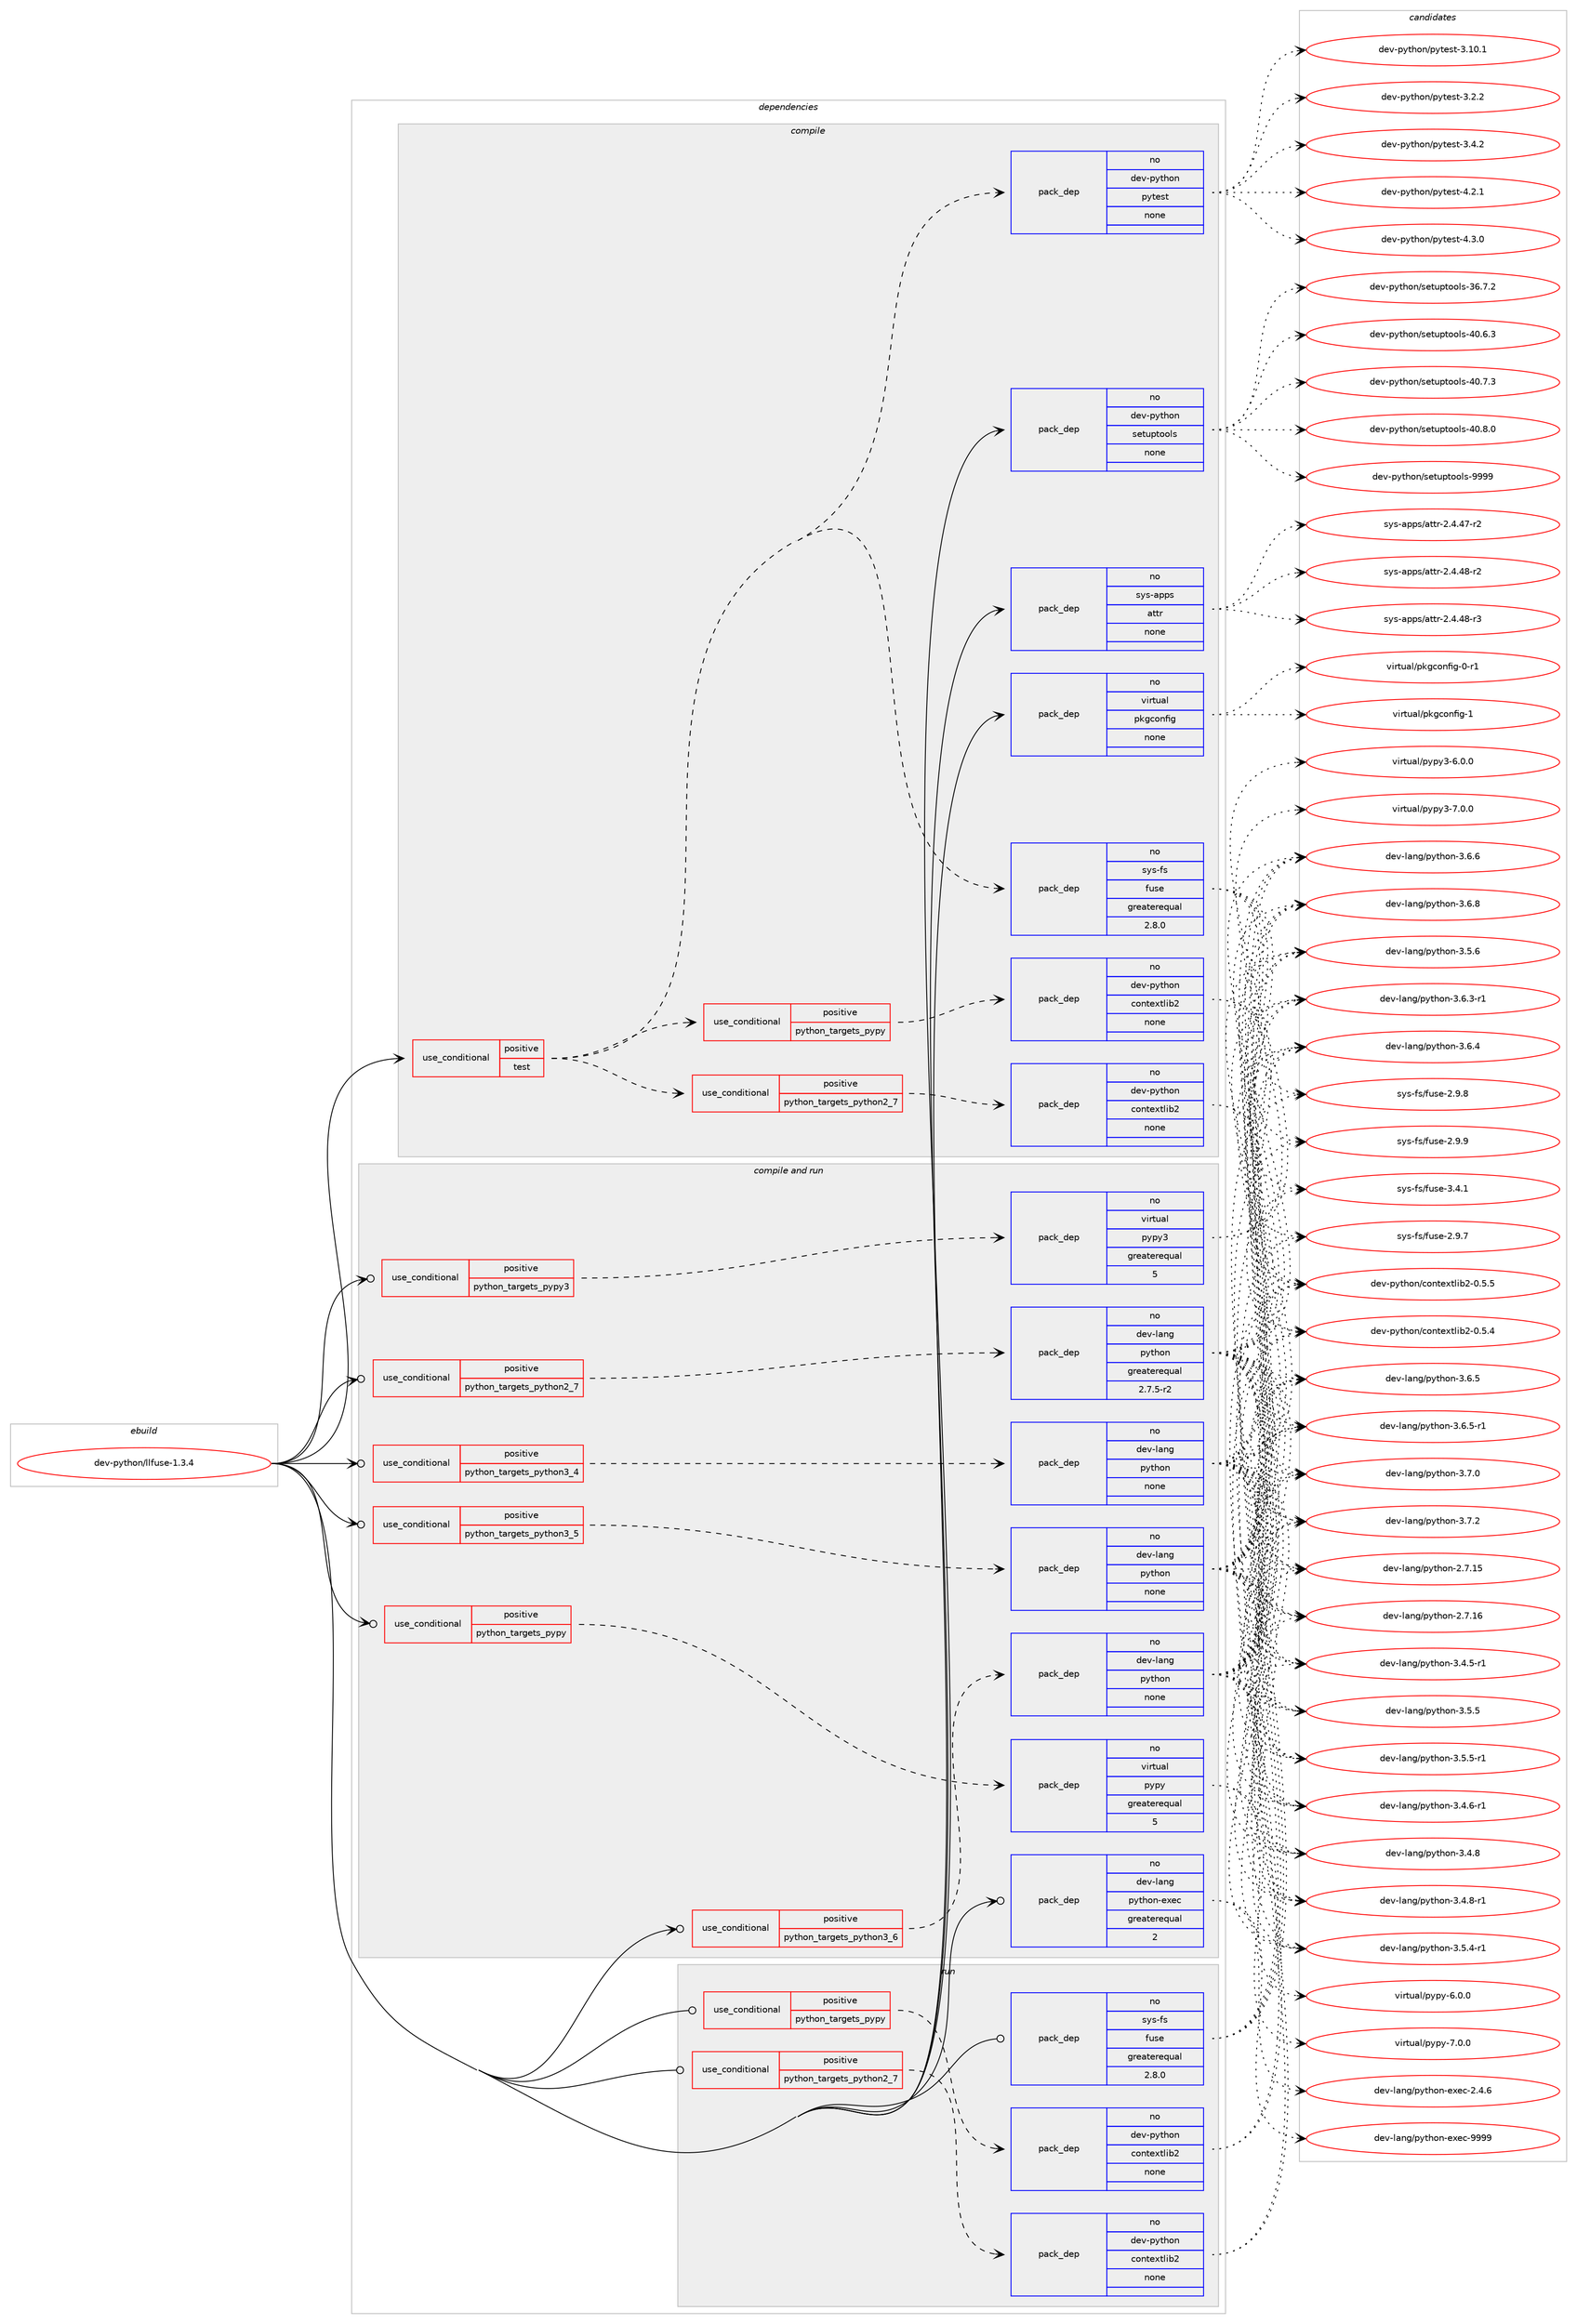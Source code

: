 digraph prolog {

# *************
# Graph options
# *************

newrank=true;
concentrate=true;
compound=true;
graph [rankdir=LR,fontname=Helvetica,fontsize=10,ranksep=1.5];#, ranksep=2.5, nodesep=0.2];
edge  [arrowhead=vee];
node  [fontname=Helvetica,fontsize=10];

# **********
# The ebuild
# **********

subgraph cluster_leftcol {
color=gray;
rank=same;
label=<<i>ebuild</i>>;
id [label="dev-python/llfuse-1.3.4", color=red, width=4, href="../dev-python/llfuse-1.3.4.svg"];
}

# ****************
# The dependencies
# ****************

subgraph cluster_midcol {
color=gray;
label=<<i>dependencies</i>>;
subgraph cluster_compile {
fillcolor="#eeeeee";
style=filled;
label=<<i>compile</i>>;
subgraph cond376993 {
dependency1417438 [label=<<TABLE BORDER="0" CELLBORDER="1" CELLSPACING="0" CELLPADDING="4"><TR><TD ROWSPAN="3" CELLPADDING="10">use_conditional</TD></TR><TR><TD>positive</TD></TR><TR><TD>test</TD></TR></TABLE>>, shape=none, color=red];
subgraph pack1017172 {
dependency1417439 [label=<<TABLE BORDER="0" CELLBORDER="1" CELLSPACING="0" CELLPADDING="4" WIDTH="220"><TR><TD ROWSPAN="6" CELLPADDING="30">pack_dep</TD></TR><TR><TD WIDTH="110">no</TD></TR><TR><TD>sys-fs</TD></TR><TR><TD>fuse</TD></TR><TR><TD>greaterequal</TD></TR><TR><TD>2.8.0</TD></TR></TABLE>>, shape=none, color=blue];
}
dependency1417438:e -> dependency1417439:w [weight=20,style="dashed",arrowhead="vee"];
subgraph cond376994 {
dependency1417440 [label=<<TABLE BORDER="0" CELLBORDER="1" CELLSPACING="0" CELLPADDING="4"><TR><TD ROWSPAN="3" CELLPADDING="10">use_conditional</TD></TR><TR><TD>positive</TD></TR><TR><TD>python_targets_pypy</TD></TR></TABLE>>, shape=none, color=red];
subgraph pack1017173 {
dependency1417441 [label=<<TABLE BORDER="0" CELLBORDER="1" CELLSPACING="0" CELLPADDING="4" WIDTH="220"><TR><TD ROWSPAN="6" CELLPADDING="30">pack_dep</TD></TR><TR><TD WIDTH="110">no</TD></TR><TR><TD>dev-python</TD></TR><TR><TD>contextlib2</TD></TR><TR><TD>none</TD></TR><TR><TD></TD></TR></TABLE>>, shape=none, color=blue];
}
dependency1417440:e -> dependency1417441:w [weight=20,style="dashed",arrowhead="vee"];
}
dependency1417438:e -> dependency1417440:w [weight=20,style="dashed",arrowhead="vee"];
subgraph cond376995 {
dependency1417442 [label=<<TABLE BORDER="0" CELLBORDER="1" CELLSPACING="0" CELLPADDING="4"><TR><TD ROWSPAN="3" CELLPADDING="10">use_conditional</TD></TR><TR><TD>positive</TD></TR><TR><TD>python_targets_python2_7</TD></TR></TABLE>>, shape=none, color=red];
subgraph pack1017174 {
dependency1417443 [label=<<TABLE BORDER="0" CELLBORDER="1" CELLSPACING="0" CELLPADDING="4" WIDTH="220"><TR><TD ROWSPAN="6" CELLPADDING="30">pack_dep</TD></TR><TR><TD WIDTH="110">no</TD></TR><TR><TD>dev-python</TD></TR><TR><TD>contextlib2</TD></TR><TR><TD>none</TD></TR><TR><TD></TD></TR></TABLE>>, shape=none, color=blue];
}
dependency1417442:e -> dependency1417443:w [weight=20,style="dashed",arrowhead="vee"];
}
dependency1417438:e -> dependency1417442:w [weight=20,style="dashed",arrowhead="vee"];
subgraph pack1017175 {
dependency1417444 [label=<<TABLE BORDER="0" CELLBORDER="1" CELLSPACING="0" CELLPADDING="4" WIDTH="220"><TR><TD ROWSPAN="6" CELLPADDING="30">pack_dep</TD></TR><TR><TD WIDTH="110">no</TD></TR><TR><TD>dev-python</TD></TR><TR><TD>pytest</TD></TR><TR><TD>none</TD></TR><TR><TD></TD></TR></TABLE>>, shape=none, color=blue];
}
dependency1417438:e -> dependency1417444:w [weight=20,style="dashed",arrowhead="vee"];
}
id:e -> dependency1417438:w [weight=20,style="solid",arrowhead="vee"];
subgraph pack1017176 {
dependency1417445 [label=<<TABLE BORDER="0" CELLBORDER="1" CELLSPACING="0" CELLPADDING="4" WIDTH="220"><TR><TD ROWSPAN="6" CELLPADDING="30">pack_dep</TD></TR><TR><TD WIDTH="110">no</TD></TR><TR><TD>dev-python</TD></TR><TR><TD>setuptools</TD></TR><TR><TD>none</TD></TR><TR><TD></TD></TR></TABLE>>, shape=none, color=blue];
}
id:e -> dependency1417445:w [weight=20,style="solid",arrowhead="vee"];
subgraph pack1017177 {
dependency1417446 [label=<<TABLE BORDER="0" CELLBORDER="1" CELLSPACING="0" CELLPADDING="4" WIDTH="220"><TR><TD ROWSPAN="6" CELLPADDING="30">pack_dep</TD></TR><TR><TD WIDTH="110">no</TD></TR><TR><TD>sys-apps</TD></TR><TR><TD>attr</TD></TR><TR><TD>none</TD></TR><TR><TD></TD></TR></TABLE>>, shape=none, color=blue];
}
id:e -> dependency1417446:w [weight=20,style="solid",arrowhead="vee"];
subgraph pack1017178 {
dependency1417447 [label=<<TABLE BORDER="0" CELLBORDER="1" CELLSPACING="0" CELLPADDING="4" WIDTH="220"><TR><TD ROWSPAN="6" CELLPADDING="30">pack_dep</TD></TR><TR><TD WIDTH="110">no</TD></TR><TR><TD>virtual</TD></TR><TR><TD>pkgconfig</TD></TR><TR><TD>none</TD></TR><TR><TD></TD></TR></TABLE>>, shape=none, color=blue];
}
id:e -> dependency1417447:w [weight=20,style="solid",arrowhead="vee"];
}
subgraph cluster_compileandrun {
fillcolor="#eeeeee";
style=filled;
label=<<i>compile and run</i>>;
subgraph cond376996 {
dependency1417448 [label=<<TABLE BORDER="0" CELLBORDER="1" CELLSPACING="0" CELLPADDING="4"><TR><TD ROWSPAN="3" CELLPADDING="10">use_conditional</TD></TR><TR><TD>positive</TD></TR><TR><TD>python_targets_pypy</TD></TR></TABLE>>, shape=none, color=red];
subgraph pack1017179 {
dependency1417449 [label=<<TABLE BORDER="0" CELLBORDER="1" CELLSPACING="0" CELLPADDING="4" WIDTH="220"><TR><TD ROWSPAN="6" CELLPADDING="30">pack_dep</TD></TR><TR><TD WIDTH="110">no</TD></TR><TR><TD>virtual</TD></TR><TR><TD>pypy</TD></TR><TR><TD>greaterequal</TD></TR><TR><TD>5</TD></TR></TABLE>>, shape=none, color=blue];
}
dependency1417448:e -> dependency1417449:w [weight=20,style="dashed",arrowhead="vee"];
}
id:e -> dependency1417448:w [weight=20,style="solid",arrowhead="odotvee"];
subgraph cond376997 {
dependency1417450 [label=<<TABLE BORDER="0" CELLBORDER="1" CELLSPACING="0" CELLPADDING="4"><TR><TD ROWSPAN="3" CELLPADDING="10">use_conditional</TD></TR><TR><TD>positive</TD></TR><TR><TD>python_targets_pypy3</TD></TR></TABLE>>, shape=none, color=red];
subgraph pack1017180 {
dependency1417451 [label=<<TABLE BORDER="0" CELLBORDER="1" CELLSPACING="0" CELLPADDING="4" WIDTH="220"><TR><TD ROWSPAN="6" CELLPADDING="30">pack_dep</TD></TR><TR><TD WIDTH="110">no</TD></TR><TR><TD>virtual</TD></TR><TR><TD>pypy3</TD></TR><TR><TD>greaterequal</TD></TR><TR><TD>5</TD></TR></TABLE>>, shape=none, color=blue];
}
dependency1417450:e -> dependency1417451:w [weight=20,style="dashed",arrowhead="vee"];
}
id:e -> dependency1417450:w [weight=20,style="solid",arrowhead="odotvee"];
subgraph cond376998 {
dependency1417452 [label=<<TABLE BORDER="0" CELLBORDER="1" CELLSPACING="0" CELLPADDING="4"><TR><TD ROWSPAN="3" CELLPADDING="10">use_conditional</TD></TR><TR><TD>positive</TD></TR><TR><TD>python_targets_python2_7</TD></TR></TABLE>>, shape=none, color=red];
subgraph pack1017181 {
dependency1417453 [label=<<TABLE BORDER="0" CELLBORDER="1" CELLSPACING="0" CELLPADDING="4" WIDTH="220"><TR><TD ROWSPAN="6" CELLPADDING="30">pack_dep</TD></TR><TR><TD WIDTH="110">no</TD></TR><TR><TD>dev-lang</TD></TR><TR><TD>python</TD></TR><TR><TD>greaterequal</TD></TR><TR><TD>2.7.5-r2</TD></TR></TABLE>>, shape=none, color=blue];
}
dependency1417452:e -> dependency1417453:w [weight=20,style="dashed",arrowhead="vee"];
}
id:e -> dependency1417452:w [weight=20,style="solid",arrowhead="odotvee"];
subgraph cond376999 {
dependency1417454 [label=<<TABLE BORDER="0" CELLBORDER="1" CELLSPACING="0" CELLPADDING="4"><TR><TD ROWSPAN="3" CELLPADDING="10">use_conditional</TD></TR><TR><TD>positive</TD></TR><TR><TD>python_targets_python3_4</TD></TR></TABLE>>, shape=none, color=red];
subgraph pack1017182 {
dependency1417455 [label=<<TABLE BORDER="0" CELLBORDER="1" CELLSPACING="0" CELLPADDING="4" WIDTH="220"><TR><TD ROWSPAN="6" CELLPADDING="30">pack_dep</TD></TR><TR><TD WIDTH="110">no</TD></TR><TR><TD>dev-lang</TD></TR><TR><TD>python</TD></TR><TR><TD>none</TD></TR><TR><TD></TD></TR></TABLE>>, shape=none, color=blue];
}
dependency1417454:e -> dependency1417455:w [weight=20,style="dashed",arrowhead="vee"];
}
id:e -> dependency1417454:w [weight=20,style="solid",arrowhead="odotvee"];
subgraph cond377000 {
dependency1417456 [label=<<TABLE BORDER="0" CELLBORDER="1" CELLSPACING="0" CELLPADDING="4"><TR><TD ROWSPAN="3" CELLPADDING="10">use_conditional</TD></TR><TR><TD>positive</TD></TR><TR><TD>python_targets_python3_5</TD></TR></TABLE>>, shape=none, color=red];
subgraph pack1017183 {
dependency1417457 [label=<<TABLE BORDER="0" CELLBORDER="1" CELLSPACING="0" CELLPADDING="4" WIDTH="220"><TR><TD ROWSPAN="6" CELLPADDING="30">pack_dep</TD></TR><TR><TD WIDTH="110">no</TD></TR><TR><TD>dev-lang</TD></TR><TR><TD>python</TD></TR><TR><TD>none</TD></TR><TR><TD></TD></TR></TABLE>>, shape=none, color=blue];
}
dependency1417456:e -> dependency1417457:w [weight=20,style="dashed",arrowhead="vee"];
}
id:e -> dependency1417456:w [weight=20,style="solid",arrowhead="odotvee"];
subgraph cond377001 {
dependency1417458 [label=<<TABLE BORDER="0" CELLBORDER="1" CELLSPACING="0" CELLPADDING="4"><TR><TD ROWSPAN="3" CELLPADDING="10">use_conditional</TD></TR><TR><TD>positive</TD></TR><TR><TD>python_targets_python3_6</TD></TR></TABLE>>, shape=none, color=red];
subgraph pack1017184 {
dependency1417459 [label=<<TABLE BORDER="0" CELLBORDER="1" CELLSPACING="0" CELLPADDING="4" WIDTH="220"><TR><TD ROWSPAN="6" CELLPADDING="30">pack_dep</TD></TR><TR><TD WIDTH="110">no</TD></TR><TR><TD>dev-lang</TD></TR><TR><TD>python</TD></TR><TR><TD>none</TD></TR><TR><TD></TD></TR></TABLE>>, shape=none, color=blue];
}
dependency1417458:e -> dependency1417459:w [weight=20,style="dashed",arrowhead="vee"];
}
id:e -> dependency1417458:w [weight=20,style="solid",arrowhead="odotvee"];
subgraph pack1017185 {
dependency1417460 [label=<<TABLE BORDER="0" CELLBORDER="1" CELLSPACING="0" CELLPADDING="4" WIDTH="220"><TR><TD ROWSPAN="6" CELLPADDING="30">pack_dep</TD></TR><TR><TD WIDTH="110">no</TD></TR><TR><TD>dev-lang</TD></TR><TR><TD>python-exec</TD></TR><TR><TD>greaterequal</TD></TR><TR><TD>2</TD></TR></TABLE>>, shape=none, color=blue];
}
id:e -> dependency1417460:w [weight=20,style="solid",arrowhead="odotvee"];
}
subgraph cluster_run {
fillcolor="#eeeeee";
style=filled;
label=<<i>run</i>>;
subgraph cond377002 {
dependency1417461 [label=<<TABLE BORDER="0" CELLBORDER="1" CELLSPACING="0" CELLPADDING="4"><TR><TD ROWSPAN="3" CELLPADDING="10">use_conditional</TD></TR><TR><TD>positive</TD></TR><TR><TD>python_targets_pypy</TD></TR></TABLE>>, shape=none, color=red];
subgraph pack1017186 {
dependency1417462 [label=<<TABLE BORDER="0" CELLBORDER="1" CELLSPACING="0" CELLPADDING="4" WIDTH="220"><TR><TD ROWSPAN="6" CELLPADDING="30">pack_dep</TD></TR><TR><TD WIDTH="110">no</TD></TR><TR><TD>dev-python</TD></TR><TR><TD>contextlib2</TD></TR><TR><TD>none</TD></TR><TR><TD></TD></TR></TABLE>>, shape=none, color=blue];
}
dependency1417461:e -> dependency1417462:w [weight=20,style="dashed",arrowhead="vee"];
}
id:e -> dependency1417461:w [weight=20,style="solid",arrowhead="odot"];
subgraph cond377003 {
dependency1417463 [label=<<TABLE BORDER="0" CELLBORDER="1" CELLSPACING="0" CELLPADDING="4"><TR><TD ROWSPAN="3" CELLPADDING="10">use_conditional</TD></TR><TR><TD>positive</TD></TR><TR><TD>python_targets_python2_7</TD></TR></TABLE>>, shape=none, color=red];
subgraph pack1017187 {
dependency1417464 [label=<<TABLE BORDER="0" CELLBORDER="1" CELLSPACING="0" CELLPADDING="4" WIDTH="220"><TR><TD ROWSPAN="6" CELLPADDING="30">pack_dep</TD></TR><TR><TD WIDTH="110">no</TD></TR><TR><TD>dev-python</TD></TR><TR><TD>contextlib2</TD></TR><TR><TD>none</TD></TR><TR><TD></TD></TR></TABLE>>, shape=none, color=blue];
}
dependency1417463:e -> dependency1417464:w [weight=20,style="dashed",arrowhead="vee"];
}
id:e -> dependency1417463:w [weight=20,style="solid",arrowhead="odot"];
subgraph pack1017188 {
dependency1417465 [label=<<TABLE BORDER="0" CELLBORDER="1" CELLSPACING="0" CELLPADDING="4" WIDTH="220"><TR><TD ROWSPAN="6" CELLPADDING="30">pack_dep</TD></TR><TR><TD WIDTH="110">no</TD></TR><TR><TD>sys-fs</TD></TR><TR><TD>fuse</TD></TR><TR><TD>greaterequal</TD></TR><TR><TD>2.8.0</TD></TR></TABLE>>, shape=none, color=blue];
}
id:e -> dependency1417465:w [weight=20,style="solid",arrowhead="odot"];
}
}

# **************
# The candidates
# **************

subgraph cluster_choices {
rank=same;
color=gray;
label=<<i>candidates</i>>;

subgraph choice1017172 {
color=black;
nodesep=1;
choice1151211154510211547102117115101455046574655 [label="sys-fs/fuse-2.9.7", color=red, width=4,href="../sys-fs/fuse-2.9.7.svg"];
choice1151211154510211547102117115101455046574656 [label="sys-fs/fuse-2.9.8", color=red, width=4,href="../sys-fs/fuse-2.9.8.svg"];
choice1151211154510211547102117115101455046574657 [label="sys-fs/fuse-2.9.9", color=red, width=4,href="../sys-fs/fuse-2.9.9.svg"];
choice1151211154510211547102117115101455146524649 [label="sys-fs/fuse-3.4.1", color=red, width=4,href="../sys-fs/fuse-3.4.1.svg"];
dependency1417439:e -> choice1151211154510211547102117115101455046574655:w [style=dotted,weight="100"];
dependency1417439:e -> choice1151211154510211547102117115101455046574656:w [style=dotted,weight="100"];
dependency1417439:e -> choice1151211154510211547102117115101455046574657:w [style=dotted,weight="100"];
dependency1417439:e -> choice1151211154510211547102117115101455146524649:w [style=dotted,weight="100"];
}
subgraph choice1017173 {
color=black;
nodesep=1;
choice1001011184511212111610411111047991111101161011201161081059850454846534652 [label="dev-python/contextlib2-0.5.4", color=red, width=4,href="../dev-python/contextlib2-0.5.4.svg"];
choice1001011184511212111610411111047991111101161011201161081059850454846534653 [label="dev-python/contextlib2-0.5.5", color=red, width=4,href="../dev-python/contextlib2-0.5.5.svg"];
dependency1417441:e -> choice1001011184511212111610411111047991111101161011201161081059850454846534652:w [style=dotted,weight="100"];
dependency1417441:e -> choice1001011184511212111610411111047991111101161011201161081059850454846534653:w [style=dotted,weight="100"];
}
subgraph choice1017174 {
color=black;
nodesep=1;
choice1001011184511212111610411111047991111101161011201161081059850454846534652 [label="dev-python/contextlib2-0.5.4", color=red, width=4,href="../dev-python/contextlib2-0.5.4.svg"];
choice1001011184511212111610411111047991111101161011201161081059850454846534653 [label="dev-python/contextlib2-0.5.5", color=red, width=4,href="../dev-python/contextlib2-0.5.5.svg"];
dependency1417443:e -> choice1001011184511212111610411111047991111101161011201161081059850454846534652:w [style=dotted,weight="100"];
dependency1417443:e -> choice1001011184511212111610411111047991111101161011201161081059850454846534653:w [style=dotted,weight="100"];
}
subgraph choice1017175 {
color=black;
nodesep=1;
choice100101118451121211161041111104711212111610111511645514649484649 [label="dev-python/pytest-3.10.1", color=red, width=4,href="../dev-python/pytest-3.10.1.svg"];
choice1001011184511212111610411111047112121116101115116455146504650 [label="dev-python/pytest-3.2.2", color=red, width=4,href="../dev-python/pytest-3.2.2.svg"];
choice1001011184511212111610411111047112121116101115116455146524650 [label="dev-python/pytest-3.4.2", color=red, width=4,href="../dev-python/pytest-3.4.2.svg"];
choice1001011184511212111610411111047112121116101115116455246504649 [label="dev-python/pytest-4.2.1", color=red, width=4,href="../dev-python/pytest-4.2.1.svg"];
choice1001011184511212111610411111047112121116101115116455246514648 [label="dev-python/pytest-4.3.0", color=red, width=4,href="../dev-python/pytest-4.3.0.svg"];
dependency1417444:e -> choice100101118451121211161041111104711212111610111511645514649484649:w [style=dotted,weight="100"];
dependency1417444:e -> choice1001011184511212111610411111047112121116101115116455146504650:w [style=dotted,weight="100"];
dependency1417444:e -> choice1001011184511212111610411111047112121116101115116455146524650:w [style=dotted,weight="100"];
dependency1417444:e -> choice1001011184511212111610411111047112121116101115116455246504649:w [style=dotted,weight="100"];
dependency1417444:e -> choice1001011184511212111610411111047112121116101115116455246514648:w [style=dotted,weight="100"];
}
subgraph choice1017176 {
color=black;
nodesep=1;
choice100101118451121211161041111104711510111611711211611111110811545515446554650 [label="dev-python/setuptools-36.7.2", color=red, width=4,href="../dev-python/setuptools-36.7.2.svg"];
choice100101118451121211161041111104711510111611711211611111110811545524846544651 [label="dev-python/setuptools-40.6.3", color=red, width=4,href="../dev-python/setuptools-40.6.3.svg"];
choice100101118451121211161041111104711510111611711211611111110811545524846554651 [label="dev-python/setuptools-40.7.3", color=red, width=4,href="../dev-python/setuptools-40.7.3.svg"];
choice100101118451121211161041111104711510111611711211611111110811545524846564648 [label="dev-python/setuptools-40.8.0", color=red, width=4,href="../dev-python/setuptools-40.8.0.svg"];
choice10010111845112121116104111110471151011161171121161111111081154557575757 [label="dev-python/setuptools-9999", color=red, width=4,href="../dev-python/setuptools-9999.svg"];
dependency1417445:e -> choice100101118451121211161041111104711510111611711211611111110811545515446554650:w [style=dotted,weight="100"];
dependency1417445:e -> choice100101118451121211161041111104711510111611711211611111110811545524846544651:w [style=dotted,weight="100"];
dependency1417445:e -> choice100101118451121211161041111104711510111611711211611111110811545524846554651:w [style=dotted,weight="100"];
dependency1417445:e -> choice100101118451121211161041111104711510111611711211611111110811545524846564648:w [style=dotted,weight="100"];
dependency1417445:e -> choice10010111845112121116104111110471151011161171121161111111081154557575757:w [style=dotted,weight="100"];
}
subgraph choice1017177 {
color=black;
nodesep=1;
choice11512111545971121121154797116116114455046524652554511450 [label="sys-apps/attr-2.4.47-r2", color=red, width=4,href="../sys-apps/attr-2.4.47-r2.svg"];
choice11512111545971121121154797116116114455046524652564511450 [label="sys-apps/attr-2.4.48-r2", color=red, width=4,href="../sys-apps/attr-2.4.48-r2.svg"];
choice11512111545971121121154797116116114455046524652564511451 [label="sys-apps/attr-2.4.48-r3", color=red, width=4,href="../sys-apps/attr-2.4.48-r3.svg"];
dependency1417446:e -> choice11512111545971121121154797116116114455046524652554511450:w [style=dotted,weight="100"];
dependency1417446:e -> choice11512111545971121121154797116116114455046524652564511450:w [style=dotted,weight="100"];
dependency1417446:e -> choice11512111545971121121154797116116114455046524652564511451:w [style=dotted,weight="100"];
}
subgraph choice1017178 {
color=black;
nodesep=1;
choice11810511411611797108471121071039911111010210510345484511449 [label="virtual/pkgconfig-0-r1", color=red, width=4,href="../virtual/pkgconfig-0-r1.svg"];
choice1181051141161179710847112107103991111101021051034549 [label="virtual/pkgconfig-1", color=red, width=4,href="../virtual/pkgconfig-1.svg"];
dependency1417447:e -> choice11810511411611797108471121071039911111010210510345484511449:w [style=dotted,weight="100"];
dependency1417447:e -> choice1181051141161179710847112107103991111101021051034549:w [style=dotted,weight="100"];
}
subgraph choice1017179 {
color=black;
nodesep=1;
choice1181051141161179710847112121112121455446484648 [label="virtual/pypy-6.0.0", color=red, width=4,href="../virtual/pypy-6.0.0.svg"];
choice1181051141161179710847112121112121455546484648 [label="virtual/pypy-7.0.0", color=red, width=4,href="../virtual/pypy-7.0.0.svg"];
dependency1417449:e -> choice1181051141161179710847112121112121455446484648:w [style=dotted,weight="100"];
dependency1417449:e -> choice1181051141161179710847112121112121455546484648:w [style=dotted,weight="100"];
}
subgraph choice1017180 {
color=black;
nodesep=1;
choice118105114116117971084711212111212151455446484648 [label="virtual/pypy3-6.0.0", color=red, width=4,href="../virtual/pypy3-6.0.0.svg"];
choice118105114116117971084711212111212151455546484648 [label="virtual/pypy3-7.0.0", color=red, width=4,href="../virtual/pypy3-7.0.0.svg"];
dependency1417451:e -> choice118105114116117971084711212111212151455446484648:w [style=dotted,weight="100"];
dependency1417451:e -> choice118105114116117971084711212111212151455546484648:w [style=dotted,weight="100"];
}
subgraph choice1017181 {
color=black;
nodesep=1;
choice10010111845108971101034711212111610411111045504655464953 [label="dev-lang/python-2.7.15", color=red, width=4,href="../dev-lang/python-2.7.15.svg"];
choice10010111845108971101034711212111610411111045504655464954 [label="dev-lang/python-2.7.16", color=red, width=4,href="../dev-lang/python-2.7.16.svg"];
choice1001011184510897110103471121211161041111104551465246534511449 [label="dev-lang/python-3.4.5-r1", color=red, width=4,href="../dev-lang/python-3.4.5-r1.svg"];
choice1001011184510897110103471121211161041111104551465246544511449 [label="dev-lang/python-3.4.6-r1", color=red, width=4,href="../dev-lang/python-3.4.6-r1.svg"];
choice100101118451089711010347112121116104111110455146524656 [label="dev-lang/python-3.4.8", color=red, width=4,href="../dev-lang/python-3.4.8.svg"];
choice1001011184510897110103471121211161041111104551465246564511449 [label="dev-lang/python-3.4.8-r1", color=red, width=4,href="../dev-lang/python-3.4.8-r1.svg"];
choice1001011184510897110103471121211161041111104551465346524511449 [label="dev-lang/python-3.5.4-r1", color=red, width=4,href="../dev-lang/python-3.5.4-r1.svg"];
choice100101118451089711010347112121116104111110455146534653 [label="dev-lang/python-3.5.5", color=red, width=4,href="../dev-lang/python-3.5.5.svg"];
choice1001011184510897110103471121211161041111104551465346534511449 [label="dev-lang/python-3.5.5-r1", color=red, width=4,href="../dev-lang/python-3.5.5-r1.svg"];
choice100101118451089711010347112121116104111110455146534654 [label="dev-lang/python-3.5.6", color=red, width=4,href="../dev-lang/python-3.5.6.svg"];
choice1001011184510897110103471121211161041111104551465446514511449 [label="dev-lang/python-3.6.3-r1", color=red, width=4,href="../dev-lang/python-3.6.3-r1.svg"];
choice100101118451089711010347112121116104111110455146544652 [label="dev-lang/python-3.6.4", color=red, width=4,href="../dev-lang/python-3.6.4.svg"];
choice100101118451089711010347112121116104111110455146544653 [label="dev-lang/python-3.6.5", color=red, width=4,href="../dev-lang/python-3.6.5.svg"];
choice1001011184510897110103471121211161041111104551465446534511449 [label="dev-lang/python-3.6.5-r1", color=red, width=4,href="../dev-lang/python-3.6.5-r1.svg"];
choice100101118451089711010347112121116104111110455146544654 [label="dev-lang/python-3.6.6", color=red, width=4,href="../dev-lang/python-3.6.6.svg"];
choice100101118451089711010347112121116104111110455146544656 [label="dev-lang/python-3.6.8", color=red, width=4,href="../dev-lang/python-3.6.8.svg"];
choice100101118451089711010347112121116104111110455146554648 [label="dev-lang/python-3.7.0", color=red, width=4,href="../dev-lang/python-3.7.0.svg"];
choice100101118451089711010347112121116104111110455146554650 [label="dev-lang/python-3.7.2", color=red, width=4,href="../dev-lang/python-3.7.2.svg"];
dependency1417453:e -> choice10010111845108971101034711212111610411111045504655464953:w [style=dotted,weight="100"];
dependency1417453:e -> choice10010111845108971101034711212111610411111045504655464954:w [style=dotted,weight="100"];
dependency1417453:e -> choice1001011184510897110103471121211161041111104551465246534511449:w [style=dotted,weight="100"];
dependency1417453:e -> choice1001011184510897110103471121211161041111104551465246544511449:w [style=dotted,weight="100"];
dependency1417453:e -> choice100101118451089711010347112121116104111110455146524656:w [style=dotted,weight="100"];
dependency1417453:e -> choice1001011184510897110103471121211161041111104551465246564511449:w [style=dotted,weight="100"];
dependency1417453:e -> choice1001011184510897110103471121211161041111104551465346524511449:w [style=dotted,weight="100"];
dependency1417453:e -> choice100101118451089711010347112121116104111110455146534653:w [style=dotted,weight="100"];
dependency1417453:e -> choice1001011184510897110103471121211161041111104551465346534511449:w [style=dotted,weight="100"];
dependency1417453:e -> choice100101118451089711010347112121116104111110455146534654:w [style=dotted,weight="100"];
dependency1417453:e -> choice1001011184510897110103471121211161041111104551465446514511449:w [style=dotted,weight="100"];
dependency1417453:e -> choice100101118451089711010347112121116104111110455146544652:w [style=dotted,weight="100"];
dependency1417453:e -> choice100101118451089711010347112121116104111110455146544653:w [style=dotted,weight="100"];
dependency1417453:e -> choice1001011184510897110103471121211161041111104551465446534511449:w [style=dotted,weight="100"];
dependency1417453:e -> choice100101118451089711010347112121116104111110455146544654:w [style=dotted,weight="100"];
dependency1417453:e -> choice100101118451089711010347112121116104111110455146544656:w [style=dotted,weight="100"];
dependency1417453:e -> choice100101118451089711010347112121116104111110455146554648:w [style=dotted,weight="100"];
dependency1417453:e -> choice100101118451089711010347112121116104111110455146554650:w [style=dotted,weight="100"];
}
subgraph choice1017182 {
color=black;
nodesep=1;
choice10010111845108971101034711212111610411111045504655464953 [label="dev-lang/python-2.7.15", color=red, width=4,href="../dev-lang/python-2.7.15.svg"];
choice10010111845108971101034711212111610411111045504655464954 [label="dev-lang/python-2.7.16", color=red, width=4,href="../dev-lang/python-2.7.16.svg"];
choice1001011184510897110103471121211161041111104551465246534511449 [label="dev-lang/python-3.4.5-r1", color=red, width=4,href="../dev-lang/python-3.4.5-r1.svg"];
choice1001011184510897110103471121211161041111104551465246544511449 [label="dev-lang/python-3.4.6-r1", color=red, width=4,href="../dev-lang/python-3.4.6-r1.svg"];
choice100101118451089711010347112121116104111110455146524656 [label="dev-lang/python-3.4.8", color=red, width=4,href="../dev-lang/python-3.4.8.svg"];
choice1001011184510897110103471121211161041111104551465246564511449 [label="dev-lang/python-3.4.8-r1", color=red, width=4,href="../dev-lang/python-3.4.8-r1.svg"];
choice1001011184510897110103471121211161041111104551465346524511449 [label="dev-lang/python-3.5.4-r1", color=red, width=4,href="../dev-lang/python-3.5.4-r1.svg"];
choice100101118451089711010347112121116104111110455146534653 [label="dev-lang/python-3.5.5", color=red, width=4,href="../dev-lang/python-3.5.5.svg"];
choice1001011184510897110103471121211161041111104551465346534511449 [label="dev-lang/python-3.5.5-r1", color=red, width=4,href="../dev-lang/python-3.5.5-r1.svg"];
choice100101118451089711010347112121116104111110455146534654 [label="dev-lang/python-3.5.6", color=red, width=4,href="../dev-lang/python-3.5.6.svg"];
choice1001011184510897110103471121211161041111104551465446514511449 [label="dev-lang/python-3.6.3-r1", color=red, width=4,href="../dev-lang/python-3.6.3-r1.svg"];
choice100101118451089711010347112121116104111110455146544652 [label="dev-lang/python-3.6.4", color=red, width=4,href="../dev-lang/python-3.6.4.svg"];
choice100101118451089711010347112121116104111110455146544653 [label="dev-lang/python-3.6.5", color=red, width=4,href="../dev-lang/python-3.6.5.svg"];
choice1001011184510897110103471121211161041111104551465446534511449 [label="dev-lang/python-3.6.5-r1", color=red, width=4,href="../dev-lang/python-3.6.5-r1.svg"];
choice100101118451089711010347112121116104111110455146544654 [label="dev-lang/python-3.6.6", color=red, width=4,href="../dev-lang/python-3.6.6.svg"];
choice100101118451089711010347112121116104111110455146544656 [label="dev-lang/python-3.6.8", color=red, width=4,href="../dev-lang/python-3.6.8.svg"];
choice100101118451089711010347112121116104111110455146554648 [label="dev-lang/python-3.7.0", color=red, width=4,href="../dev-lang/python-3.7.0.svg"];
choice100101118451089711010347112121116104111110455146554650 [label="dev-lang/python-3.7.2", color=red, width=4,href="../dev-lang/python-3.7.2.svg"];
dependency1417455:e -> choice10010111845108971101034711212111610411111045504655464953:w [style=dotted,weight="100"];
dependency1417455:e -> choice10010111845108971101034711212111610411111045504655464954:w [style=dotted,weight="100"];
dependency1417455:e -> choice1001011184510897110103471121211161041111104551465246534511449:w [style=dotted,weight="100"];
dependency1417455:e -> choice1001011184510897110103471121211161041111104551465246544511449:w [style=dotted,weight="100"];
dependency1417455:e -> choice100101118451089711010347112121116104111110455146524656:w [style=dotted,weight="100"];
dependency1417455:e -> choice1001011184510897110103471121211161041111104551465246564511449:w [style=dotted,weight="100"];
dependency1417455:e -> choice1001011184510897110103471121211161041111104551465346524511449:w [style=dotted,weight="100"];
dependency1417455:e -> choice100101118451089711010347112121116104111110455146534653:w [style=dotted,weight="100"];
dependency1417455:e -> choice1001011184510897110103471121211161041111104551465346534511449:w [style=dotted,weight="100"];
dependency1417455:e -> choice100101118451089711010347112121116104111110455146534654:w [style=dotted,weight="100"];
dependency1417455:e -> choice1001011184510897110103471121211161041111104551465446514511449:w [style=dotted,weight="100"];
dependency1417455:e -> choice100101118451089711010347112121116104111110455146544652:w [style=dotted,weight="100"];
dependency1417455:e -> choice100101118451089711010347112121116104111110455146544653:w [style=dotted,weight="100"];
dependency1417455:e -> choice1001011184510897110103471121211161041111104551465446534511449:w [style=dotted,weight="100"];
dependency1417455:e -> choice100101118451089711010347112121116104111110455146544654:w [style=dotted,weight="100"];
dependency1417455:e -> choice100101118451089711010347112121116104111110455146544656:w [style=dotted,weight="100"];
dependency1417455:e -> choice100101118451089711010347112121116104111110455146554648:w [style=dotted,weight="100"];
dependency1417455:e -> choice100101118451089711010347112121116104111110455146554650:w [style=dotted,weight="100"];
}
subgraph choice1017183 {
color=black;
nodesep=1;
choice10010111845108971101034711212111610411111045504655464953 [label="dev-lang/python-2.7.15", color=red, width=4,href="../dev-lang/python-2.7.15.svg"];
choice10010111845108971101034711212111610411111045504655464954 [label="dev-lang/python-2.7.16", color=red, width=4,href="../dev-lang/python-2.7.16.svg"];
choice1001011184510897110103471121211161041111104551465246534511449 [label="dev-lang/python-3.4.5-r1", color=red, width=4,href="../dev-lang/python-3.4.5-r1.svg"];
choice1001011184510897110103471121211161041111104551465246544511449 [label="dev-lang/python-3.4.6-r1", color=red, width=4,href="../dev-lang/python-3.4.6-r1.svg"];
choice100101118451089711010347112121116104111110455146524656 [label="dev-lang/python-3.4.8", color=red, width=4,href="../dev-lang/python-3.4.8.svg"];
choice1001011184510897110103471121211161041111104551465246564511449 [label="dev-lang/python-3.4.8-r1", color=red, width=4,href="../dev-lang/python-3.4.8-r1.svg"];
choice1001011184510897110103471121211161041111104551465346524511449 [label="dev-lang/python-3.5.4-r1", color=red, width=4,href="../dev-lang/python-3.5.4-r1.svg"];
choice100101118451089711010347112121116104111110455146534653 [label="dev-lang/python-3.5.5", color=red, width=4,href="../dev-lang/python-3.5.5.svg"];
choice1001011184510897110103471121211161041111104551465346534511449 [label="dev-lang/python-3.5.5-r1", color=red, width=4,href="../dev-lang/python-3.5.5-r1.svg"];
choice100101118451089711010347112121116104111110455146534654 [label="dev-lang/python-3.5.6", color=red, width=4,href="../dev-lang/python-3.5.6.svg"];
choice1001011184510897110103471121211161041111104551465446514511449 [label="dev-lang/python-3.6.3-r1", color=red, width=4,href="../dev-lang/python-3.6.3-r1.svg"];
choice100101118451089711010347112121116104111110455146544652 [label="dev-lang/python-3.6.4", color=red, width=4,href="../dev-lang/python-3.6.4.svg"];
choice100101118451089711010347112121116104111110455146544653 [label="dev-lang/python-3.6.5", color=red, width=4,href="../dev-lang/python-3.6.5.svg"];
choice1001011184510897110103471121211161041111104551465446534511449 [label="dev-lang/python-3.6.5-r1", color=red, width=4,href="../dev-lang/python-3.6.5-r1.svg"];
choice100101118451089711010347112121116104111110455146544654 [label="dev-lang/python-3.6.6", color=red, width=4,href="../dev-lang/python-3.6.6.svg"];
choice100101118451089711010347112121116104111110455146544656 [label="dev-lang/python-3.6.8", color=red, width=4,href="../dev-lang/python-3.6.8.svg"];
choice100101118451089711010347112121116104111110455146554648 [label="dev-lang/python-3.7.0", color=red, width=4,href="../dev-lang/python-3.7.0.svg"];
choice100101118451089711010347112121116104111110455146554650 [label="dev-lang/python-3.7.2", color=red, width=4,href="../dev-lang/python-3.7.2.svg"];
dependency1417457:e -> choice10010111845108971101034711212111610411111045504655464953:w [style=dotted,weight="100"];
dependency1417457:e -> choice10010111845108971101034711212111610411111045504655464954:w [style=dotted,weight="100"];
dependency1417457:e -> choice1001011184510897110103471121211161041111104551465246534511449:w [style=dotted,weight="100"];
dependency1417457:e -> choice1001011184510897110103471121211161041111104551465246544511449:w [style=dotted,weight="100"];
dependency1417457:e -> choice100101118451089711010347112121116104111110455146524656:w [style=dotted,weight="100"];
dependency1417457:e -> choice1001011184510897110103471121211161041111104551465246564511449:w [style=dotted,weight="100"];
dependency1417457:e -> choice1001011184510897110103471121211161041111104551465346524511449:w [style=dotted,weight="100"];
dependency1417457:e -> choice100101118451089711010347112121116104111110455146534653:w [style=dotted,weight="100"];
dependency1417457:e -> choice1001011184510897110103471121211161041111104551465346534511449:w [style=dotted,weight="100"];
dependency1417457:e -> choice100101118451089711010347112121116104111110455146534654:w [style=dotted,weight="100"];
dependency1417457:e -> choice1001011184510897110103471121211161041111104551465446514511449:w [style=dotted,weight="100"];
dependency1417457:e -> choice100101118451089711010347112121116104111110455146544652:w [style=dotted,weight="100"];
dependency1417457:e -> choice100101118451089711010347112121116104111110455146544653:w [style=dotted,weight="100"];
dependency1417457:e -> choice1001011184510897110103471121211161041111104551465446534511449:w [style=dotted,weight="100"];
dependency1417457:e -> choice100101118451089711010347112121116104111110455146544654:w [style=dotted,weight="100"];
dependency1417457:e -> choice100101118451089711010347112121116104111110455146544656:w [style=dotted,weight="100"];
dependency1417457:e -> choice100101118451089711010347112121116104111110455146554648:w [style=dotted,weight="100"];
dependency1417457:e -> choice100101118451089711010347112121116104111110455146554650:w [style=dotted,weight="100"];
}
subgraph choice1017184 {
color=black;
nodesep=1;
choice10010111845108971101034711212111610411111045504655464953 [label="dev-lang/python-2.7.15", color=red, width=4,href="../dev-lang/python-2.7.15.svg"];
choice10010111845108971101034711212111610411111045504655464954 [label="dev-lang/python-2.7.16", color=red, width=4,href="../dev-lang/python-2.7.16.svg"];
choice1001011184510897110103471121211161041111104551465246534511449 [label="dev-lang/python-3.4.5-r1", color=red, width=4,href="../dev-lang/python-3.4.5-r1.svg"];
choice1001011184510897110103471121211161041111104551465246544511449 [label="dev-lang/python-3.4.6-r1", color=red, width=4,href="../dev-lang/python-3.4.6-r1.svg"];
choice100101118451089711010347112121116104111110455146524656 [label="dev-lang/python-3.4.8", color=red, width=4,href="../dev-lang/python-3.4.8.svg"];
choice1001011184510897110103471121211161041111104551465246564511449 [label="dev-lang/python-3.4.8-r1", color=red, width=4,href="../dev-lang/python-3.4.8-r1.svg"];
choice1001011184510897110103471121211161041111104551465346524511449 [label="dev-lang/python-3.5.4-r1", color=red, width=4,href="../dev-lang/python-3.5.4-r1.svg"];
choice100101118451089711010347112121116104111110455146534653 [label="dev-lang/python-3.5.5", color=red, width=4,href="../dev-lang/python-3.5.5.svg"];
choice1001011184510897110103471121211161041111104551465346534511449 [label="dev-lang/python-3.5.5-r1", color=red, width=4,href="../dev-lang/python-3.5.5-r1.svg"];
choice100101118451089711010347112121116104111110455146534654 [label="dev-lang/python-3.5.6", color=red, width=4,href="../dev-lang/python-3.5.6.svg"];
choice1001011184510897110103471121211161041111104551465446514511449 [label="dev-lang/python-3.6.3-r1", color=red, width=4,href="../dev-lang/python-3.6.3-r1.svg"];
choice100101118451089711010347112121116104111110455146544652 [label="dev-lang/python-3.6.4", color=red, width=4,href="../dev-lang/python-3.6.4.svg"];
choice100101118451089711010347112121116104111110455146544653 [label="dev-lang/python-3.6.5", color=red, width=4,href="../dev-lang/python-3.6.5.svg"];
choice1001011184510897110103471121211161041111104551465446534511449 [label="dev-lang/python-3.6.5-r1", color=red, width=4,href="../dev-lang/python-3.6.5-r1.svg"];
choice100101118451089711010347112121116104111110455146544654 [label="dev-lang/python-3.6.6", color=red, width=4,href="../dev-lang/python-3.6.6.svg"];
choice100101118451089711010347112121116104111110455146544656 [label="dev-lang/python-3.6.8", color=red, width=4,href="../dev-lang/python-3.6.8.svg"];
choice100101118451089711010347112121116104111110455146554648 [label="dev-lang/python-3.7.0", color=red, width=4,href="../dev-lang/python-3.7.0.svg"];
choice100101118451089711010347112121116104111110455146554650 [label="dev-lang/python-3.7.2", color=red, width=4,href="../dev-lang/python-3.7.2.svg"];
dependency1417459:e -> choice10010111845108971101034711212111610411111045504655464953:w [style=dotted,weight="100"];
dependency1417459:e -> choice10010111845108971101034711212111610411111045504655464954:w [style=dotted,weight="100"];
dependency1417459:e -> choice1001011184510897110103471121211161041111104551465246534511449:w [style=dotted,weight="100"];
dependency1417459:e -> choice1001011184510897110103471121211161041111104551465246544511449:w [style=dotted,weight="100"];
dependency1417459:e -> choice100101118451089711010347112121116104111110455146524656:w [style=dotted,weight="100"];
dependency1417459:e -> choice1001011184510897110103471121211161041111104551465246564511449:w [style=dotted,weight="100"];
dependency1417459:e -> choice1001011184510897110103471121211161041111104551465346524511449:w [style=dotted,weight="100"];
dependency1417459:e -> choice100101118451089711010347112121116104111110455146534653:w [style=dotted,weight="100"];
dependency1417459:e -> choice1001011184510897110103471121211161041111104551465346534511449:w [style=dotted,weight="100"];
dependency1417459:e -> choice100101118451089711010347112121116104111110455146534654:w [style=dotted,weight="100"];
dependency1417459:e -> choice1001011184510897110103471121211161041111104551465446514511449:w [style=dotted,weight="100"];
dependency1417459:e -> choice100101118451089711010347112121116104111110455146544652:w [style=dotted,weight="100"];
dependency1417459:e -> choice100101118451089711010347112121116104111110455146544653:w [style=dotted,weight="100"];
dependency1417459:e -> choice1001011184510897110103471121211161041111104551465446534511449:w [style=dotted,weight="100"];
dependency1417459:e -> choice100101118451089711010347112121116104111110455146544654:w [style=dotted,weight="100"];
dependency1417459:e -> choice100101118451089711010347112121116104111110455146544656:w [style=dotted,weight="100"];
dependency1417459:e -> choice100101118451089711010347112121116104111110455146554648:w [style=dotted,weight="100"];
dependency1417459:e -> choice100101118451089711010347112121116104111110455146554650:w [style=dotted,weight="100"];
}
subgraph choice1017185 {
color=black;
nodesep=1;
choice1001011184510897110103471121211161041111104510112010199455046524654 [label="dev-lang/python-exec-2.4.6", color=red, width=4,href="../dev-lang/python-exec-2.4.6.svg"];
choice10010111845108971101034711212111610411111045101120101994557575757 [label="dev-lang/python-exec-9999", color=red, width=4,href="../dev-lang/python-exec-9999.svg"];
dependency1417460:e -> choice1001011184510897110103471121211161041111104510112010199455046524654:w [style=dotted,weight="100"];
dependency1417460:e -> choice10010111845108971101034711212111610411111045101120101994557575757:w [style=dotted,weight="100"];
}
subgraph choice1017186 {
color=black;
nodesep=1;
choice1001011184511212111610411111047991111101161011201161081059850454846534652 [label="dev-python/contextlib2-0.5.4", color=red, width=4,href="../dev-python/contextlib2-0.5.4.svg"];
choice1001011184511212111610411111047991111101161011201161081059850454846534653 [label="dev-python/contextlib2-0.5.5", color=red, width=4,href="../dev-python/contextlib2-0.5.5.svg"];
dependency1417462:e -> choice1001011184511212111610411111047991111101161011201161081059850454846534652:w [style=dotted,weight="100"];
dependency1417462:e -> choice1001011184511212111610411111047991111101161011201161081059850454846534653:w [style=dotted,weight="100"];
}
subgraph choice1017187 {
color=black;
nodesep=1;
choice1001011184511212111610411111047991111101161011201161081059850454846534652 [label="dev-python/contextlib2-0.5.4", color=red, width=4,href="../dev-python/contextlib2-0.5.4.svg"];
choice1001011184511212111610411111047991111101161011201161081059850454846534653 [label="dev-python/contextlib2-0.5.5", color=red, width=4,href="../dev-python/contextlib2-0.5.5.svg"];
dependency1417464:e -> choice1001011184511212111610411111047991111101161011201161081059850454846534652:w [style=dotted,weight="100"];
dependency1417464:e -> choice1001011184511212111610411111047991111101161011201161081059850454846534653:w [style=dotted,weight="100"];
}
subgraph choice1017188 {
color=black;
nodesep=1;
choice1151211154510211547102117115101455046574655 [label="sys-fs/fuse-2.9.7", color=red, width=4,href="../sys-fs/fuse-2.9.7.svg"];
choice1151211154510211547102117115101455046574656 [label="sys-fs/fuse-2.9.8", color=red, width=4,href="../sys-fs/fuse-2.9.8.svg"];
choice1151211154510211547102117115101455046574657 [label="sys-fs/fuse-2.9.9", color=red, width=4,href="../sys-fs/fuse-2.9.9.svg"];
choice1151211154510211547102117115101455146524649 [label="sys-fs/fuse-3.4.1", color=red, width=4,href="../sys-fs/fuse-3.4.1.svg"];
dependency1417465:e -> choice1151211154510211547102117115101455046574655:w [style=dotted,weight="100"];
dependency1417465:e -> choice1151211154510211547102117115101455046574656:w [style=dotted,weight="100"];
dependency1417465:e -> choice1151211154510211547102117115101455046574657:w [style=dotted,weight="100"];
dependency1417465:e -> choice1151211154510211547102117115101455146524649:w [style=dotted,weight="100"];
}
}

}
